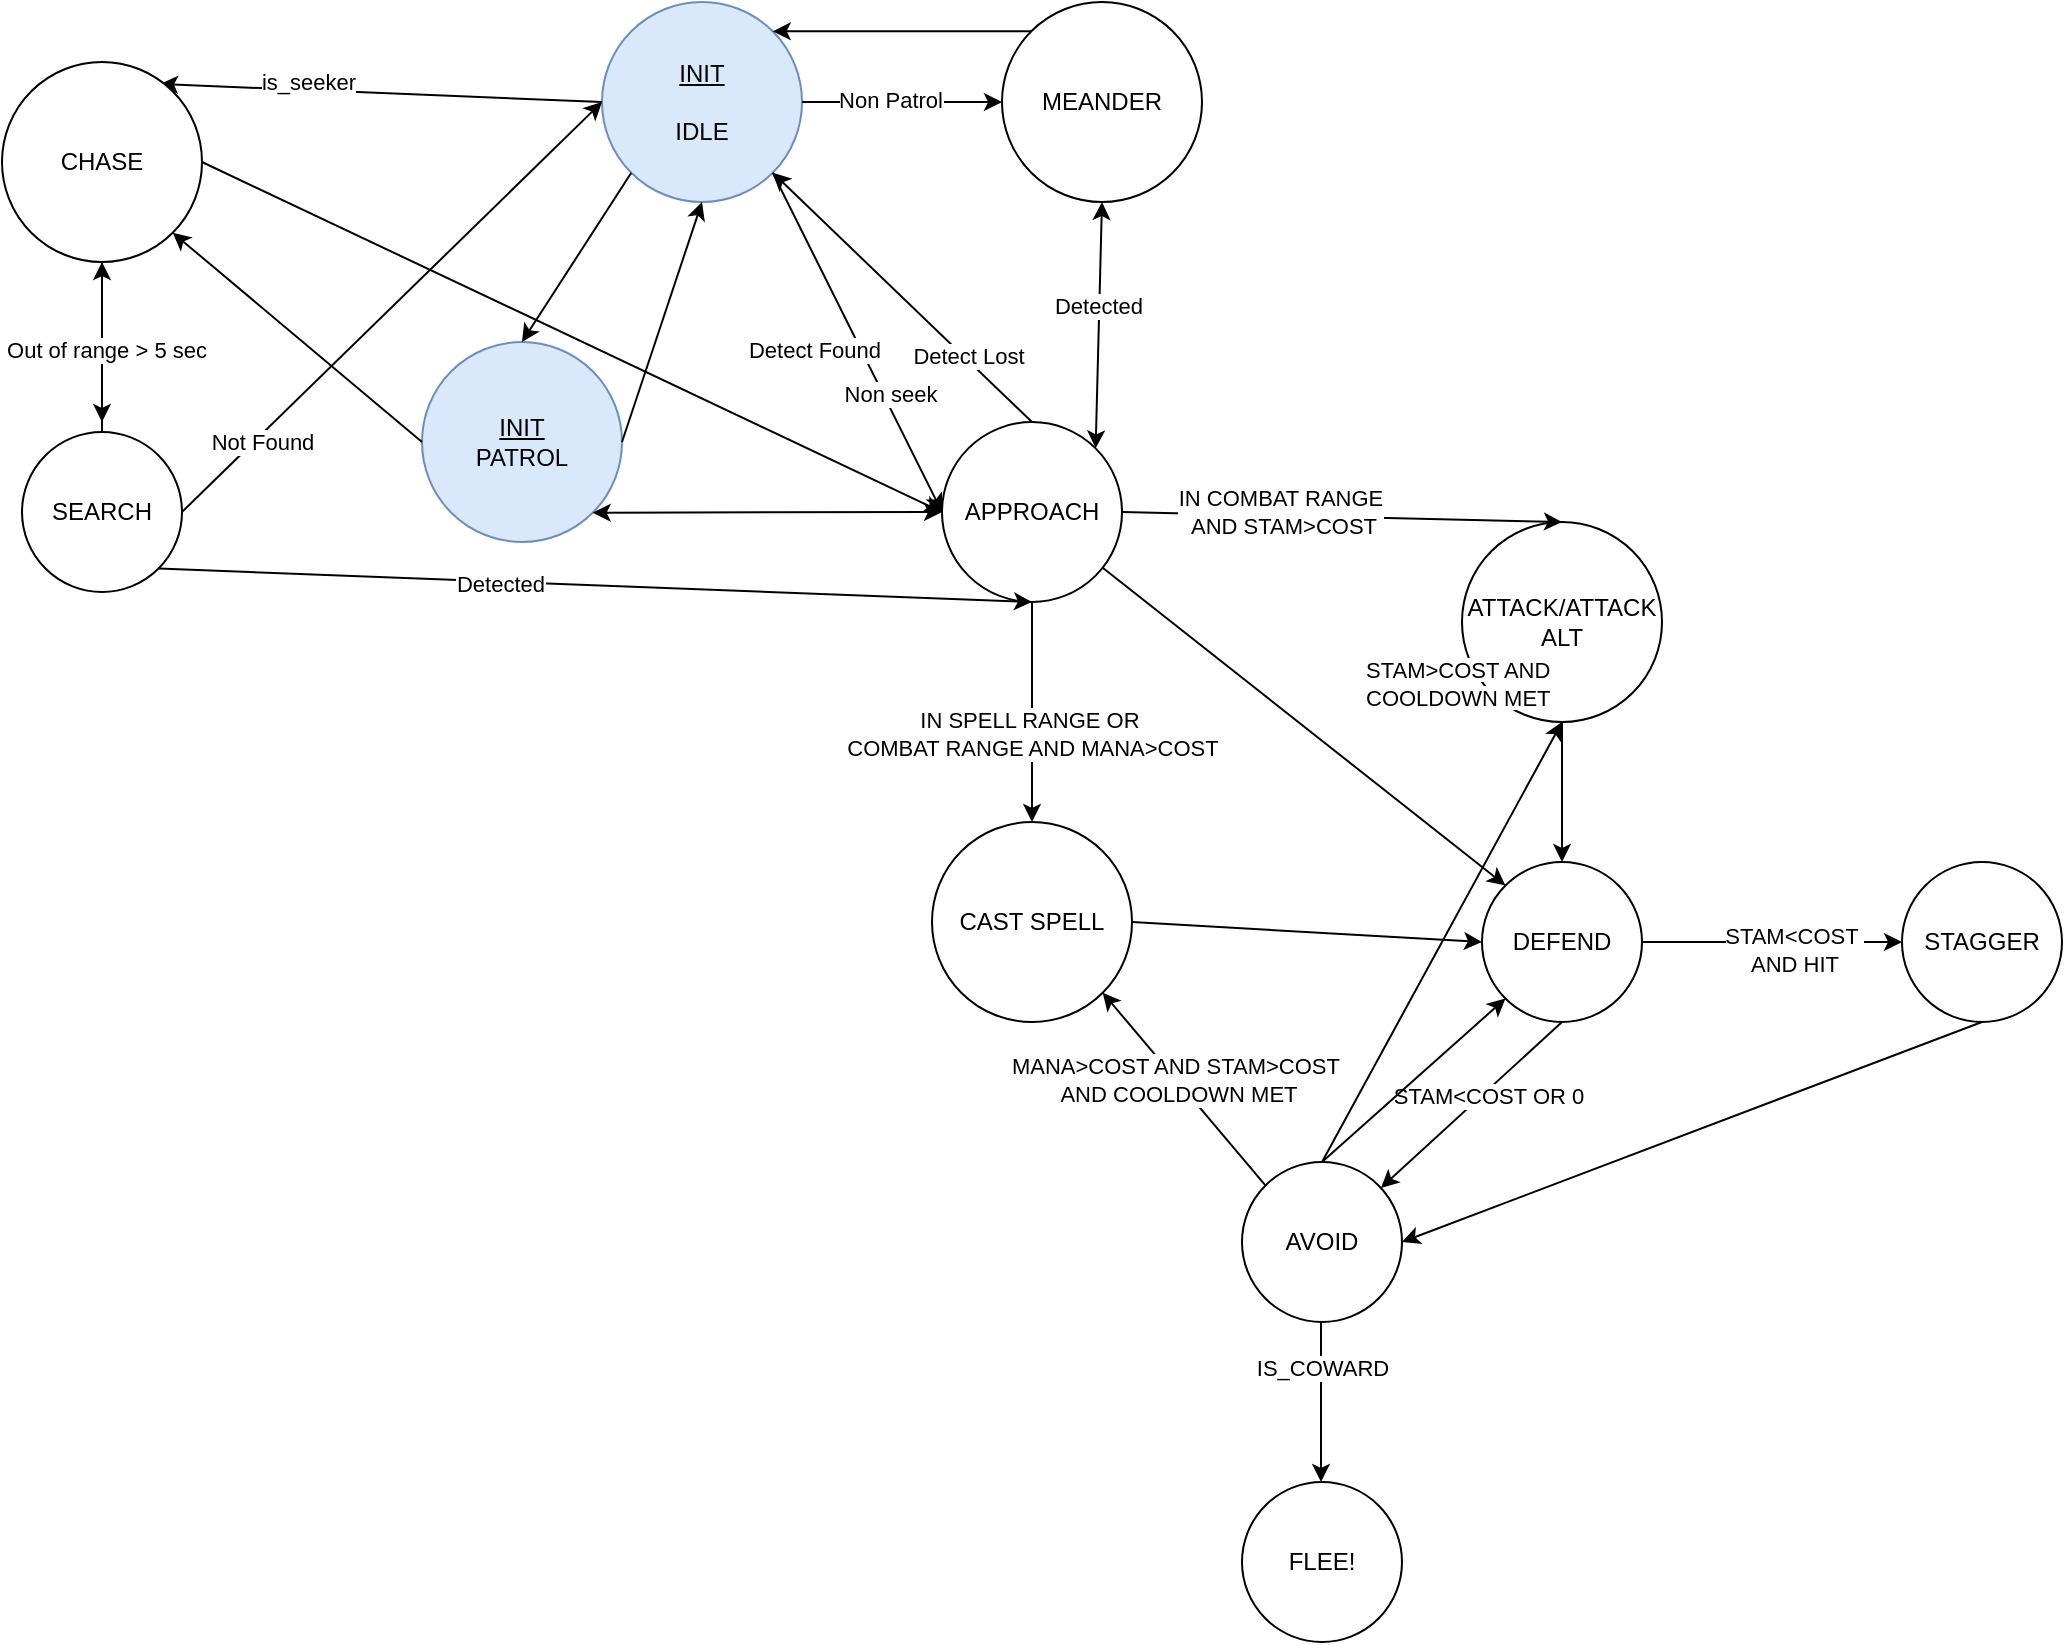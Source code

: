 <mxfile version="26.1.0">
  <diagram name="Page-1" id="aZwWkZBE1YyYU1bkaHg8">
    <mxGraphModel dx="1687" dy="965" grid="1" gridSize="10" guides="1" tooltips="1" connect="1" arrows="1" fold="1" page="1" pageScale="1" pageWidth="850" pageHeight="1100" math="0" shadow="0">
      <root>
        <mxCell id="0" />
        <mxCell id="1" parent="0" />
        <mxCell id="iMzyy-nn-ugyT1BdIYYg-1" value="&lt;u&gt;INIT&lt;/u&gt;&lt;div&gt;&lt;br&gt;&lt;/div&gt;&lt;div&gt;IDLE&lt;/div&gt;" style="ellipse;whiteSpace=wrap;html=1;aspect=fixed;fillColor=#dae8fc;strokeColor=#6c8ebf;" vertex="1" parent="1">
          <mxGeometry x="370" y="180" width="100" height="100" as="geometry" />
        </mxCell>
        <mxCell id="iMzyy-nn-ugyT1BdIYYg-2" value="MEANDER" style="ellipse;whiteSpace=wrap;html=1;aspect=fixed;" vertex="1" parent="1">
          <mxGeometry x="570" y="180" width="100" height="100" as="geometry" />
        </mxCell>
        <mxCell id="iMzyy-nn-ugyT1BdIYYg-3" value="APPROACH" style="ellipse;whiteSpace=wrap;html=1;aspect=fixed;" vertex="1" parent="1">
          <mxGeometry x="540" y="390" width="90" height="90" as="geometry" />
        </mxCell>
        <mxCell id="iMzyy-nn-ugyT1BdIYYg-4" value="" style="endArrow=classic;html=1;rounded=0;entryX=0;entryY=0.5;entryDx=0;entryDy=0;exitX=1;exitY=0.5;exitDx=0;exitDy=0;" edge="1" parent="1" source="iMzyy-nn-ugyT1BdIYYg-1" target="iMzyy-nn-ugyT1BdIYYg-2">
          <mxGeometry width="50" height="50" relative="1" as="geometry">
            <mxPoint x="690" y="500" as="sourcePoint" />
            <mxPoint x="740" y="450" as="targetPoint" />
          </mxGeometry>
        </mxCell>
        <mxCell id="iMzyy-nn-ugyT1BdIYYg-29" value="Non Patrol" style="edgeLabel;html=1;align=center;verticalAlign=middle;resizable=0;points=[];" vertex="1" connectable="0" parent="iMzyy-nn-ugyT1BdIYYg-4">
          <mxGeometry x="-0.12" y="1" relative="1" as="geometry">
            <mxPoint as="offset" />
          </mxGeometry>
        </mxCell>
        <mxCell id="iMzyy-nn-ugyT1BdIYYg-5" value="" style="endArrow=classic;html=1;rounded=0;entryX=1;entryY=0;entryDx=0;entryDy=0;exitX=0;exitY=0;exitDx=0;exitDy=0;" edge="1" parent="1" source="iMzyy-nn-ugyT1BdIYYg-2" target="iMzyy-nn-ugyT1BdIYYg-1">
          <mxGeometry width="50" height="50" relative="1" as="geometry">
            <mxPoint x="690" y="500" as="sourcePoint" />
            <mxPoint x="740" y="450" as="targetPoint" />
          </mxGeometry>
        </mxCell>
        <mxCell id="iMzyy-nn-ugyT1BdIYYg-20" value="" style="endArrow=classic;html=1;rounded=0;entryX=1;entryY=1;entryDx=0;entryDy=0;exitX=0.5;exitY=0;exitDx=0;exitDy=0;" edge="1" parent="1" source="iMzyy-nn-ugyT1BdIYYg-3" target="iMzyy-nn-ugyT1BdIYYg-1">
          <mxGeometry width="50" height="50" relative="1" as="geometry">
            <mxPoint x="270" y="320" as="sourcePoint" />
            <mxPoint x="320" y="270" as="targetPoint" />
          </mxGeometry>
        </mxCell>
        <mxCell id="iMzyy-nn-ugyT1BdIYYg-42" value="Detect Lost" style="edgeLabel;html=1;align=center;verticalAlign=middle;resizable=0;points=[];" vertex="1" connectable="0" parent="iMzyy-nn-ugyT1BdIYYg-20">
          <mxGeometry x="-0.481" y="-2" relative="1" as="geometry">
            <mxPoint as="offset" />
          </mxGeometry>
        </mxCell>
        <mxCell id="iMzyy-nn-ugyT1BdIYYg-22" value="" style="endArrow=classic;html=1;rounded=0;entryX=0;entryY=0.5;entryDx=0;entryDy=0;exitX=1;exitY=1;exitDx=0;exitDy=0;" edge="1" parent="1" source="iMzyy-nn-ugyT1BdIYYg-1" target="iMzyy-nn-ugyT1BdIYYg-3">
          <mxGeometry width="50" height="50" relative="1" as="geometry">
            <mxPoint x="270" y="320" as="sourcePoint" />
            <mxPoint x="320" y="270" as="targetPoint" />
          </mxGeometry>
        </mxCell>
        <mxCell id="iMzyy-nn-ugyT1BdIYYg-23" value="Non seek" style="edgeLabel;html=1;align=center;verticalAlign=middle;resizable=0;points=[];" vertex="1" connectable="0" parent="iMzyy-nn-ugyT1BdIYYg-22">
          <mxGeometry x="0.315" y="3" relative="1" as="geometry">
            <mxPoint as="offset" />
          </mxGeometry>
        </mxCell>
        <mxCell id="iMzyy-nn-ugyT1BdIYYg-24" value="" style="endArrow=classic;html=1;rounded=0;entryX=0.79;entryY=0.11;entryDx=0;entryDy=0;entryPerimeter=0;exitX=0;exitY=0.5;exitDx=0;exitDy=0;" edge="1" parent="1" source="iMzyy-nn-ugyT1BdIYYg-1" target="iMzyy-nn-ugyT1BdIYYg-25">
          <mxGeometry width="50" height="50" relative="1" as="geometry">
            <mxPoint x="220" y="290" as="sourcePoint" />
            <mxPoint x="335.355" y="350.005" as="targetPoint" />
          </mxGeometry>
        </mxCell>
        <mxCell id="iMzyy-nn-ugyT1BdIYYg-28" value="is_seeker" style="edgeLabel;html=1;align=center;verticalAlign=middle;resizable=0;points=[];" vertex="1" connectable="0" parent="iMzyy-nn-ugyT1BdIYYg-24">
          <mxGeometry x="0.348" y="-4" relative="1" as="geometry">
            <mxPoint x="1" as="offset" />
          </mxGeometry>
        </mxCell>
        <mxCell id="iMzyy-nn-ugyT1BdIYYg-25" value="CHASE" style="ellipse;whiteSpace=wrap;html=1;aspect=fixed;" vertex="1" parent="1">
          <mxGeometry x="70" y="210" width="100" height="100" as="geometry" />
        </mxCell>
        <mxCell id="iMzyy-nn-ugyT1BdIYYg-30" value="&lt;div&gt;&lt;u&gt;INIT&lt;/u&gt;&lt;/div&gt;PATROL" style="ellipse;whiteSpace=wrap;html=1;aspect=fixed;fillColor=#dae8fc;strokeColor=#6c8ebf;" vertex="1" parent="1">
          <mxGeometry x="280" y="350" width="100" height="100" as="geometry" />
        </mxCell>
        <mxCell id="iMzyy-nn-ugyT1BdIYYg-31" value="" style="endArrow=classic;html=1;rounded=0;entryX=0.5;entryY=0;entryDx=0;entryDy=0;exitX=0;exitY=1;exitDx=0;exitDy=0;" edge="1" parent="1" source="iMzyy-nn-ugyT1BdIYYg-1" target="iMzyy-nn-ugyT1BdIYYg-30">
          <mxGeometry width="50" height="50" relative="1" as="geometry">
            <mxPoint x="430" y="280" as="sourcePoint" />
            <mxPoint x="480" y="230" as="targetPoint" />
          </mxGeometry>
        </mxCell>
        <mxCell id="iMzyy-nn-ugyT1BdIYYg-34" value="" style="endArrow=classic;html=1;rounded=0;exitX=1;exitY=0.5;exitDx=0;exitDy=0;entryX=0.5;entryY=1;entryDx=0;entryDy=0;" edge="1" parent="1" source="iMzyy-nn-ugyT1BdIYYg-30" target="iMzyy-nn-ugyT1BdIYYg-1">
          <mxGeometry width="50" height="50" relative="1" as="geometry">
            <mxPoint x="370" y="300" as="sourcePoint" />
            <mxPoint x="420" y="250" as="targetPoint" />
          </mxGeometry>
        </mxCell>
        <mxCell id="iMzyy-nn-ugyT1BdIYYg-38" value="ATTACK/ATTACK ALT" style="ellipse;whiteSpace=wrap;html=1;aspect=fixed;" vertex="1" parent="1">
          <mxGeometry x="800" y="440" width="100" height="100" as="geometry" />
        </mxCell>
        <mxCell id="iMzyy-nn-ugyT1BdIYYg-39" value="CAST SPELL" style="ellipse;whiteSpace=wrap;html=1;aspect=fixed;" vertex="1" parent="1">
          <mxGeometry x="535" y="590" width="100" height="100" as="geometry" />
        </mxCell>
        <mxCell id="iMzyy-nn-ugyT1BdIYYg-41" value="" style="endArrow=classic;html=1;rounded=0;exitX=0.5;exitY=1;exitDx=0;exitDy=0;" edge="1" parent="1" source="iMzyy-nn-ugyT1BdIYYg-25">
          <mxGeometry width="50" height="50" relative="1" as="geometry">
            <mxPoint x="-10" y="370" as="sourcePoint" />
            <mxPoint x="120" y="390" as="targetPoint" />
          </mxGeometry>
        </mxCell>
        <mxCell id="iMzyy-nn-ugyT1BdIYYg-43" value="Detect Found" style="edgeLabel;html=1;align=center;verticalAlign=middle;resizable=0;points=[];" vertex="1" connectable="0" parent="1">
          <mxGeometry x="459.995" y="350.004" as="geometry">
            <mxPoint x="16" y="4" as="offset" />
          </mxGeometry>
        </mxCell>
        <mxCell id="iMzyy-nn-ugyT1BdIYYg-45" value="" style="endArrow=classic;startArrow=classic;html=1;rounded=0;entryX=0;entryY=0.5;entryDx=0;entryDy=0;exitX=1;exitY=1;exitDx=0;exitDy=0;" edge="1" parent="1" source="iMzyy-nn-ugyT1BdIYYg-30" target="iMzyy-nn-ugyT1BdIYYg-3">
          <mxGeometry width="50" height="50" relative="1" as="geometry">
            <mxPoint x="390" y="450" as="sourcePoint" />
            <mxPoint x="440" y="400" as="targetPoint" />
          </mxGeometry>
        </mxCell>
        <mxCell id="iMzyy-nn-ugyT1BdIYYg-46" value="" style="endArrow=classic;startArrow=classic;html=1;rounded=0;entryX=0.5;entryY=1;entryDx=0;entryDy=0;exitX=1;exitY=0;exitDx=0;exitDy=0;" edge="1" parent="1" source="iMzyy-nn-ugyT1BdIYYg-3" target="iMzyy-nn-ugyT1BdIYYg-2">
          <mxGeometry width="50" height="50" relative="1" as="geometry">
            <mxPoint x="390" y="450" as="sourcePoint" />
            <mxPoint x="440" y="400" as="targetPoint" />
          </mxGeometry>
        </mxCell>
        <mxCell id="iMzyy-nn-ugyT1BdIYYg-63" value="Detected" style="edgeLabel;html=1;align=center;verticalAlign=middle;resizable=0;points=[];" vertex="1" connectable="0" parent="iMzyy-nn-ugyT1BdIYYg-46">
          <mxGeometry x="0.155" y="1" relative="1" as="geometry">
            <mxPoint as="offset" />
          </mxGeometry>
        </mxCell>
        <mxCell id="iMzyy-nn-ugyT1BdIYYg-48" value="" style="edgeStyle=orthogonalEdgeStyle;rounded=0;orthogonalLoop=1;jettySize=auto;html=1;" edge="1" parent="1" source="iMzyy-nn-ugyT1BdIYYg-47" target="iMzyy-nn-ugyT1BdIYYg-25">
          <mxGeometry relative="1" as="geometry" />
        </mxCell>
        <mxCell id="iMzyy-nn-ugyT1BdIYYg-64" value="Out of range &amp;gt; 5 sec" style="edgeLabel;html=1;align=center;verticalAlign=middle;resizable=0;points=[];" vertex="1" connectable="0" parent="iMzyy-nn-ugyT1BdIYYg-48">
          <mxGeometry x="-0.035" y="-2" relative="1" as="geometry">
            <mxPoint as="offset" />
          </mxGeometry>
        </mxCell>
        <mxCell id="iMzyy-nn-ugyT1BdIYYg-47" value="SEARCH" style="ellipse;whiteSpace=wrap;html=1;aspect=fixed;" vertex="1" parent="1">
          <mxGeometry x="80" y="395" width="80" height="80" as="geometry" />
        </mxCell>
        <mxCell id="iMzyy-nn-ugyT1BdIYYg-49" value="" style="endArrow=classic;html=1;rounded=0;exitX=1;exitY=0.5;exitDx=0;exitDy=0;entryX=0;entryY=0.5;entryDx=0;entryDy=0;" edge="1" parent="1" source="iMzyy-nn-ugyT1BdIYYg-47" target="iMzyy-nn-ugyT1BdIYYg-1">
          <mxGeometry width="50" height="50" relative="1" as="geometry">
            <mxPoint x="190" y="490" as="sourcePoint" />
            <mxPoint x="240" y="440" as="targetPoint" />
          </mxGeometry>
        </mxCell>
        <mxCell id="iMzyy-nn-ugyT1BdIYYg-50" value="Not Found" style="edgeLabel;html=1;align=center;verticalAlign=middle;resizable=0;points=[];" vertex="1" connectable="0" parent="iMzyy-nn-ugyT1BdIYYg-49">
          <mxGeometry x="-0.181" y="-1" relative="1" as="geometry">
            <mxPoint x="-47" y="48" as="offset" />
          </mxGeometry>
        </mxCell>
        <mxCell id="iMzyy-nn-ugyT1BdIYYg-51" value="" style="endArrow=classic;html=1;rounded=0;exitX=1;exitY=0.5;exitDx=0;exitDy=0;entryX=0;entryY=0.5;entryDx=0;entryDy=0;" edge="1" parent="1" source="iMzyy-nn-ugyT1BdIYYg-25" target="iMzyy-nn-ugyT1BdIYYg-3">
          <mxGeometry width="50" height="50" relative="1" as="geometry">
            <mxPoint x="200" y="570" as="sourcePoint" />
            <mxPoint x="250" y="520" as="targetPoint" />
          </mxGeometry>
        </mxCell>
        <mxCell id="iMzyy-nn-ugyT1BdIYYg-52" value="" style="endArrow=classic;html=1;rounded=0;exitX=1;exitY=1;exitDx=0;exitDy=0;entryX=0.5;entryY=1;entryDx=0;entryDy=0;" edge="1" parent="1" source="iMzyy-nn-ugyT1BdIYYg-47" target="iMzyy-nn-ugyT1BdIYYg-3">
          <mxGeometry width="50" height="50" relative="1" as="geometry">
            <mxPoint x="200" y="570" as="sourcePoint" />
            <mxPoint x="250" y="520" as="targetPoint" />
          </mxGeometry>
        </mxCell>
        <mxCell id="iMzyy-nn-ugyT1BdIYYg-62" value="Detected" style="edgeLabel;html=1;align=center;verticalAlign=middle;resizable=0;points=[];" vertex="1" connectable="0" parent="iMzyy-nn-ugyT1BdIYYg-52">
          <mxGeometry x="-0.218" y="-1" relative="1" as="geometry">
            <mxPoint as="offset" />
          </mxGeometry>
        </mxCell>
        <mxCell id="iMzyy-nn-ugyT1BdIYYg-53" value="" style="endArrow=classic;html=1;rounded=0;entryX=0.5;entryY=0;entryDx=0;entryDy=0;exitX=1;exitY=0.5;exitDx=0;exitDy=0;" edge="1" parent="1" source="iMzyy-nn-ugyT1BdIYYg-3" target="iMzyy-nn-ugyT1BdIYYg-38">
          <mxGeometry width="50" height="50" relative="1" as="geometry">
            <mxPoint x="460" y="600" as="sourcePoint" />
            <mxPoint x="510" y="550" as="targetPoint" />
          </mxGeometry>
        </mxCell>
        <mxCell id="iMzyy-nn-ugyT1BdIYYg-55" value="IN COMBAT RANGE&lt;div&gt;&amp;nbsp;AND STAM&amp;gt;COST&lt;/div&gt;" style="edgeLabel;html=1;align=center;verticalAlign=middle;resizable=0;points=[];" vertex="1" connectable="0" parent="iMzyy-nn-ugyT1BdIYYg-53">
          <mxGeometry x="-0.282" y="2" relative="1" as="geometry">
            <mxPoint as="offset" />
          </mxGeometry>
        </mxCell>
        <mxCell id="iMzyy-nn-ugyT1BdIYYg-54" value="" style="endArrow=classic;html=1;rounded=0;exitX=0.5;exitY=1;exitDx=0;exitDy=0;entryX=0.5;entryY=0;entryDx=0;entryDy=0;" edge="1" parent="1" source="iMzyy-nn-ugyT1BdIYYg-3" target="iMzyy-nn-ugyT1BdIYYg-39">
          <mxGeometry width="50" height="50" relative="1" as="geometry">
            <mxPoint x="460" y="600" as="sourcePoint" />
            <mxPoint x="510" y="550" as="targetPoint" />
          </mxGeometry>
        </mxCell>
        <mxCell id="iMzyy-nn-ugyT1BdIYYg-56" value="IN SPELL RANGE OR&amp;nbsp;&lt;div&gt;COMBAT RANGE AND MANA&amp;gt;COST&lt;/div&gt;" style="edgeLabel;html=1;align=center;verticalAlign=middle;resizable=0;points=[];" vertex="1" connectable="0" parent="iMzyy-nn-ugyT1BdIYYg-54">
          <mxGeometry x="0.2" relative="1" as="geometry">
            <mxPoint as="offset" />
          </mxGeometry>
        </mxCell>
        <mxCell id="iMzyy-nn-ugyT1BdIYYg-57" value="DEFEND" style="ellipse;whiteSpace=wrap;html=1;aspect=fixed;" vertex="1" parent="1">
          <mxGeometry x="810" y="610" width="80" height="80" as="geometry" />
        </mxCell>
        <mxCell id="iMzyy-nn-ugyT1BdIYYg-59" value="" style="endArrow=classic;html=1;rounded=0;exitX=0.5;exitY=1;exitDx=0;exitDy=0;entryX=0.5;entryY=0;entryDx=0;entryDy=0;" edge="1" parent="1" source="iMzyy-nn-ugyT1BdIYYg-38" target="iMzyy-nn-ugyT1BdIYYg-57">
          <mxGeometry width="50" height="50" relative="1" as="geometry">
            <mxPoint x="680" y="680" as="sourcePoint" />
            <mxPoint x="730" y="630" as="targetPoint" />
          </mxGeometry>
        </mxCell>
        <mxCell id="iMzyy-nn-ugyT1BdIYYg-60" value="" style="endArrow=classic;html=1;rounded=0;exitX=1;exitY=0.5;exitDx=0;exitDy=0;entryX=0;entryY=0.5;entryDx=0;entryDy=0;" edge="1" parent="1" source="iMzyy-nn-ugyT1BdIYYg-39" target="iMzyy-nn-ugyT1BdIYYg-57">
          <mxGeometry width="50" height="50" relative="1" as="geometry">
            <mxPoint x="680" y="680" as="sourcePoint" />
            <mxPoint x="730" y="630" as="targetPoint" />
          </mxGeometry>
        </mxCell>
        <mxCell id="iMzyy-nn-ugyT1BdIYYg-61" value="" style="endArrow=classic;html=1;rounded=0;entryX=0;entryY=0;entryDx=0;entryDy=0;" edge="1" parent="1" source="iMzyy-nn-ugyT1BdIYYg-3" target="iMzyy-nn-ugyT1BdIYYg-57">
          <mxGeometry width="50" height="50" relative="1" as="geometry">
            <mxPoint x="680" y="650" as="sourcePoint" />
            <mxPoint x="730" y="600" as="targetPoint" />
          </mxGeometry>
        </mxCell>
        <mxCell id="iMzyy-nn-ugyT1BdIYYg-65" value="" style="endArrow=classic;html=1;rounded=0;exitX=0.5;exitY=1;exitDx=0;exitDy=0;" edge="1" parent="1" source="iMzyy-nn-ugyT1BdIYYg-57" target="iMzyy-nn-ugyT1BdIYYg-67">
          <mxGeometry width="50" height="50" relative="1" as="geometry">
            <mxPoint x="720" y="710" as="sourcePoint" />
            <mxPoint x="850" y="810" as="targetPoint" />
          </mxGeometry>
        </mxCell>
        <mxCell id="iMzyy-nn-ugyT1BdIYYg-66" value="STAM&amp;lt;COST OR 0" style="edgeLabel;html=1;align=center;verticalAlign=middle;resizable=0;points=[];" vertex="1" connectable="0" parent="iMzyy-nn-ugyT1BdIYYg-65">
          <mxGeometry x="-0.15" y="2" relative="1" as="geometry">
            <mxPoint as="offset" />
          </mxGeometry>
        </mxCell>
        <mxCell id="iMzyy-nn-ugyT1BdIYYg-67" value="AVOID" style="ellipse;whiteSpace=wrap;html=1;aspect=fixed;" vertex="1" parent="1">
          <mxGeometry x="690" y="760" width="80" height="80" as="geometry" />
        </mxCell>
        <mxCell id="iMzyy-nn-ugyT1BdIYYg-68" value="" style="endArrow=classic;html=1;rounded=0;entryX=1;entryY=1;entryDx=0;entryDy=0;exitX=0;exitY=0;exitDx=0;exitDy=0;" edge="1" parent="1" source="iMzyy-nn-ugyT1BdIYYg-67" target="iMzyy-nn-ugyT1BdIYYg-39">
          <mxGeometry width="50" height="50" relative="1" as="geometry">
            <mxPoint x="820" y="710" as="sourcePoint" />
            <mxPoint x="870" y="660" as="targetPoint" />
          </mxGeometry>
        </mxCell>
        <mxCell id="iMzyy-nn-ugyT1BdIYYg-70" value="MANA&amp;gt;COST AND STAM&amp;gt;COST&amp;nbsp;&lt;div&gt;AND COOLDOWN MET&lt;/div&gt;" style="edgeLabel;html=1;align=center;verticalAlign=middle;resizable=0;points=[];" vertex="1" connectable="0" parent="iMzyy-nn-ugyT1BdIYYg-68">
          <mxGeometry x="0.086" y="-1" relative="1" as="geometry">
            <mxPoint x="-1" as="offset" />
          </mxGeometry>
        </mxCell>
        <mxCell id="iMzyy-nn-ugyT1BdIYYg-71" value="&lt;span style=&quot;color: rgb(0, 0, 0); font-family: Helvetica; font-size: 11px; font-style: normal; font-variant-ligatures: normal; font-variant-caps: normal; font-weight: 400; letter-spacing: normal; orphans: 2; text-align: center; text-indent: 0px; text-transform: none; widows: 2; word-spacing: 0px; -webkit-text-stroke-width: 0px; white-space: nowrap; background-color: rgb(255, 255, 255); text-decoration-thickness: initial; text-decoration-style: initial; text-decoration-color: initial; float: none; display: inline !important;&quot;&gt;STAM&amp;gt;COST AND&amp;nbsp;&lt;/span&gt;&lt;div&gt;&lt;span style=&quot;color: rgb(0, 0, 0); font-family: Helvetica; font-size: 11px; font-style: normal; font-variant-ligatures: normal; font-variant-caps: normal; font-weight: 400; letter-spacing: normal; orphans: 2; text-align: center; text-indent: 0px; text-transform: none; widows: 2; word-spacing: 0px; -webkit-text-stroke-width: 0px; white-space: nowrap; background-color: rgb(255, 255, 255); text-decoration-thickness: initial; text-decoration-style: initial; text-decoration-color: initial; float: none; display: inline !important;&quot;&gt;COOLDOWN MET&lt;/span&gt;&lt;/div&gt;" style="text;whiteSpace=wrap;html=1;" vertex="1" parent="1">
          <mxGeometry x="750" y="500" width="100" height="40" as="geometry" />
        </mxCell>
        <mxCell id="iMzyy-nn-ugyT1BdIYYg-72" value="" style="endArrow=classic;html=1;rounded=0;exitX=1;exitY=0.5;exitDx=0;exitDy=0;" edge="1" parent="1" source="iMzyy-nn-ugyT1BdIYYg-57">
          <mxGeometry width="50" height="50" relative="1" as="geometry">
            <mxPoint x="970" y="660" as="sourcePoint" />
            <mxPoint x="1020" y="650" as="targetPoint" />
          </mxGeometry>
        </mxCell>
        <mxCell id="iMzyy-nn-ugyT1BdIYYg-73" value="STAM&amp;lt;COST&amp;nbsp;&lt;div&gt;AND HIT&lt;/div&gt;" style="edgeLabel;html=1;align=center;verticalAlign=middle;resizable=0;points=[];" vertex="1" connectable="0" parent="iMzyy-nn-ugyT1BdIYYg-72">
          <mxGeometry x="0.169" y="-4" relative="1" as="geometry">
            <mxPoint as="offset" />
          </mxGeometry>
        </mxCell>
        <mxCell id="iMzyy-nn-ugyT1BdIYYg-74" value="STAGGER" style="ellipse;whiteSpace=wrap;html=1;aspect=fixed;" vertex="1" parent="1">
          <mxGeometry x="1020" y="610" width="80" height="80" as="geometry" />
        </mxCell>
        <mxCell id="iMzyy-nn-ugyT1BdIYYg-75" value="" style="endArrow=classic;html=1;rounded=0;entryX=1;entryY=1;entryDx=0;entryDy=0;exitX=0.5;exitY=0;exitDx=0;exitDy=0;" edge="1" parent="1" source="iMzyy-nn-ugyT1BdIYYg-67" target="iMzyy-nn-ugyT1BdIYYg-71">
          <mxGeometry width="50" height="50" relative="1" as="geometry">
            <mxPoint x="750" y="610" as="sourcePoint" />
            <mxPoint x="800" y="560" as="targetPoint" />
          </mxGeometry>
        </mxCell>
        <mxCell id="iMzyy-nn-ugyT1BdIYYg-76" value="" style="endArrow=classic;html=1;rounded=0;" edge="1" parent="1">
          <mxGeometry width="50" height="50" relative="1" as="geometry">
            <mxPoint x="729.5" y="840" as="sourcePoint" />
            <mxPoint x="729.5" y="920" as="targetPoint" />
          </mxGeometry>
        </mxCell>
        <mxCell id="iMzyy-nn-ugyT1BdIYYg-77" value="IS_COWARD" style="edgeLabel;html=1;align=center;verticalAlign=middle;resizable=0;points=[];" vertex="1" connectable="0" parent="iMzyy-nn-ugyT1BdIYYg-76">
          <mxGeometry x="-0.425" relative="1" as="geometry">
            <mxPoint as="offset" />
          </mxGeometry>
        </mxCell>
        <mxCell id="iMzyy-nn-ugyT1BdIYYg-78" value="FLEE!" style="ellipse;whiteSpace=wrap;html=1;aspect=fixed;" vertex="1" parent="1">
          <mxGeometry x="690" y="920" width="80" height="80" as="geometry" />
        </mxCell>
        <mxCell id="iMzyy-nn-ugyT1BdIYYg-79" value="" style="endArrow=classic;html=1;rounded=0;exitX=0.5;exitY=1;exitDx=0;exitDy=0;entryX=1;entryY=0.5;entryDx=0;entryDy=0;" edge="1" parent="1" source="iMzyy-nn-ugyT1BdIYYg-74" target="iMzyy-nn-ugyT1BdIYYg-67">
          <mxGeometry width="50" height="50" relative="1" as="geometry">
            <mxPoint x="630" y="770" as="sourcePoint" />
            <mxPoint x="680" y="720" as="targetPoint" />
          </mxGeometry>
        </mxCell>
        <mxCell id="iMzyy-nn-ugyT1BdIYYg-80" value="" style="endArrow=classic;html=1;rounded=0;entryX=0;entryY=1;entryDx=0;entryDy=0;exitX=0.5;exitY=0;exitDx=0;exitDy=0;" edge="1" parent="1" source="iMzyy-nn-ugyT1BdIYYg-67" target="iMzyy-nn-ugyT1BdIYYg-57">
          <mxGeometry width="50" height="50" relative="1" as="geometry">
            <mxPoint x="510" y="800" as="sourcePoint" />
            <mxPoint x="560" y="750" as="targetPoint" />
          </mxGeometry>
        </mxCell>
        <mxCell id="iMzyy-nn-ugyT1BdIYYg-81" value="" style="endArrow=classic;html=1;rounded=0;entryX=1;entryY=1;entryDx=0;entryDy=0;exitX=0;exitY=0.5;exitDx=0;exitDy=0;" edge="1" parent="1" source="iMzyy-nn-ugyT1BdIYYg-30" target="iMzyy-nn-ugyT1BdIYYg-25">
          <mxGeometry width="50" height="50" relative="1" as="geometry">
            <mxPoint x="550" y="670" as="sourcePoint" />
            <mxPoint x="600" y="620" as="targetPoint" />
          </mxGeometry>
        </mxCell>
      </root>
    </mxGraphModel>
  </diagram>
</mxfile>
